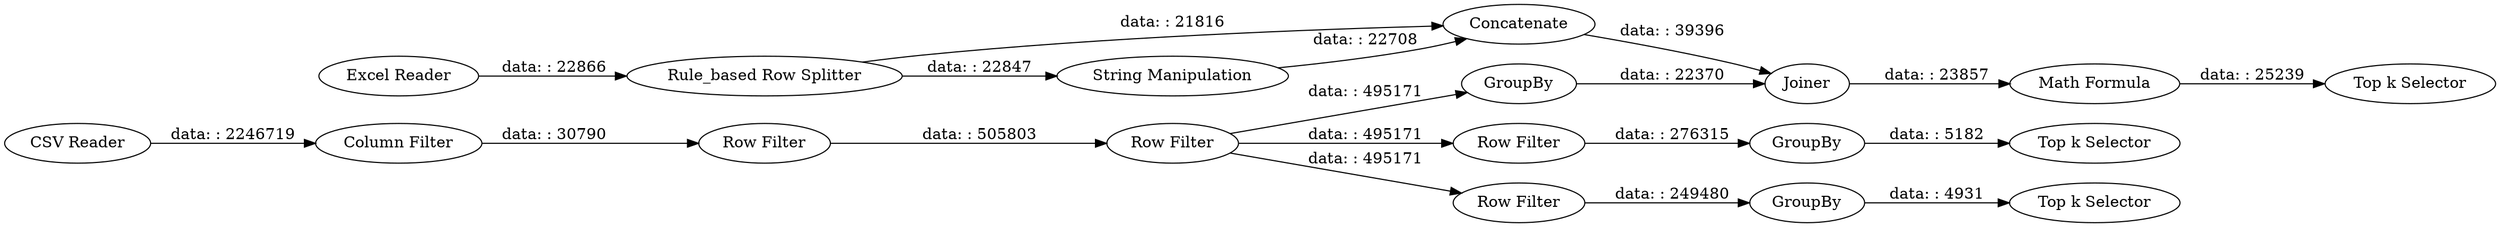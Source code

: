 digraph {
	"5217609588078325387_19" [label="Top k Selector"]
	"5217609588078325387_2" [label="Excel Reader"]
	"5217609588078325387_10" [label="Row Filter"]
	"5217609588078325387_9" [label=Concatenate]
	"5217609588078325387_5" [label="Row Filter"]
	"5217609588078325387_1" [label="CSV Reader"]
	"5217609588078325387_7" [label="Rule_based Row Splitter"]
	"5217609588078325387_15" [label="Row Filter"]
	"5217609588078325387_16" [label=Joiner]
	"5217609588078325387_14" [label=GroupBy]
	"5217609588078325387_18" [label="Math Formula"]
	"5217609588078325387_8" [label="String Manipulation"]
	"5217609588078325387_11" [label=GroupBy]
	"5217609588078325387_12" [label="Top k Selector"]
	"5217609588078325387_17" [label=GroupBy]
	"5217609588078325387_6" [label="Row Filter"]
	"5217609588078325387_3" [label="Column Filter"]
	"5217609588078325387_13" [label="Top k Selector"]
	"5217609588078325387_8" -> "5217609588078325387_9" [label="data: : 22708"]
	"5217609588078325387_11" -> "5217609588078325387_12" [label="data: : 5182"]
	"5217609588078325387_6" -> "5217609588078325387_17" [label="data: : 495171"]
	"5217609588078325387_10" -> "5217609588078325387_11" [label="data: : 276315"]
	"5217609588078325387_7" -> "5217609588078325387_8" [label="data: : 22847"]
	"5217609588078325387_18" -> "5217609588078325387_19" [label="data: : 25239"]
	"5217609588078325387_16" -> "5217609588078325387_18" [label="data: : 23857"]
	"5217609588078325387_17" -> "5217609588078325387_16" [label="data: : 22370"]
	"5217609588078325387_15" -> "5217609588078325387_14" [label="data: : 249480"]
	"5217609588078325387_6" -> "5217609588078325387_10" [label="data: : 495171"]
	"5217609588078325387_6" -> "5217609588078325387_15" [label="data: : 495171"]
	"5217609588078325387_14" -> "5217609588078325387_13" [label="data: : 4931"]
	"5217609588078325387_5" -> "5217609588078325387_6" [label="data: : 505803"]
	"5217609588078325387_7" -> "5217609588078325387_9" [label="data: : 21816"]
	"5217609588078325387_9" -> "5217609588078325387_16" [label="data: : 39396"]
	"5217609588078325387_2" -> "5217609588078325387_7" [label="data: : 22866"]
	"5217609588078325387_3" -> "5217609588078325387_5" [label="data: : 30790"]
	"5217609588078325387_1" -> "5217609588078325387_3" [label="data: : 2246719"]
	rankdir=LR
}
